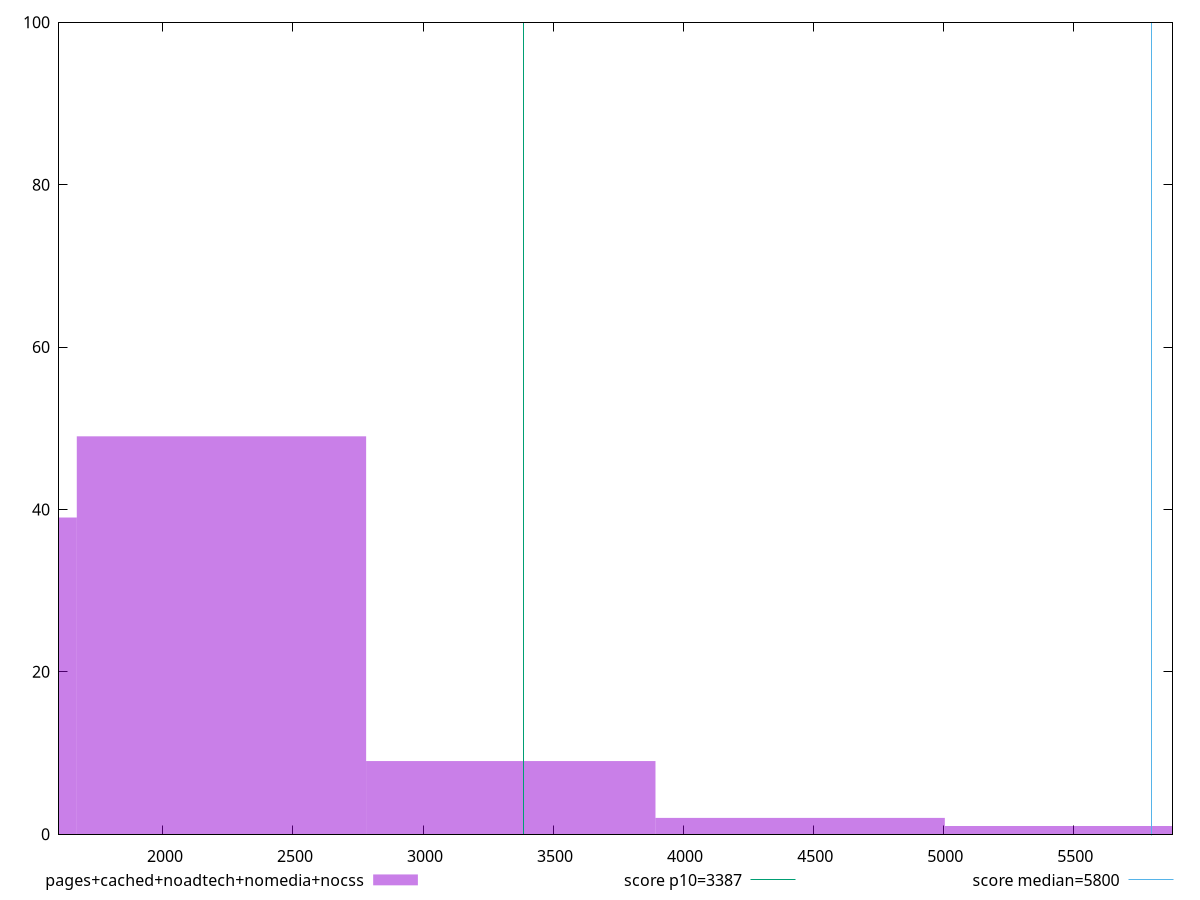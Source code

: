 reset

$pagesCachedNoadtechNomediaNocss <<EOF
5562.5933921621245 1
2225.0373568648497 49
1112.5186784324248 39
3337.5560352972743 9
4450.074713729699 2
EOF

set key outside below
set boxwidth 1112.5186784324248
set xrange [1600.4009999999998:5881.739881999703]
set yrange [0:100]
set trange [0:100]
set style fill transparent solid 0.5 noborder

set parametric
set terminal svg size 640, 490 enhanced background rgb 'white'
set output "report_00015_2021-02-09T16-11-33.973Z/speed-index/comparison/histogram/4_vs_5.svg"

plot $pagesCachedNoadtechNomediaNocss title "pages+cached+noadtech+nomedia+nocss" with boxes, \
     3387,t title "score p10=3387", \
     5800,t title "score median=5800"

reset
